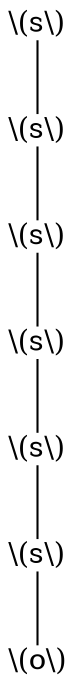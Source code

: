 graph {
	0 [label="\\(s\\)" shape=plain]
	1 [label="\\(s\\)" shape=plain]
	0 -- 1
	2 [label="\\(s\\)" shape=plain]
	1 -- 2
	3 [label="\\(s\\)" shape=plain]
	2 -- 3
	4 [label="\\(s\\)" shape=plain]
	3 -- 4
	5 [label="\\(s\\)" shape=plain]
	4 -- 5
	6 [label="\\(o\\)" shape=plain]
	5 -- 6
}
